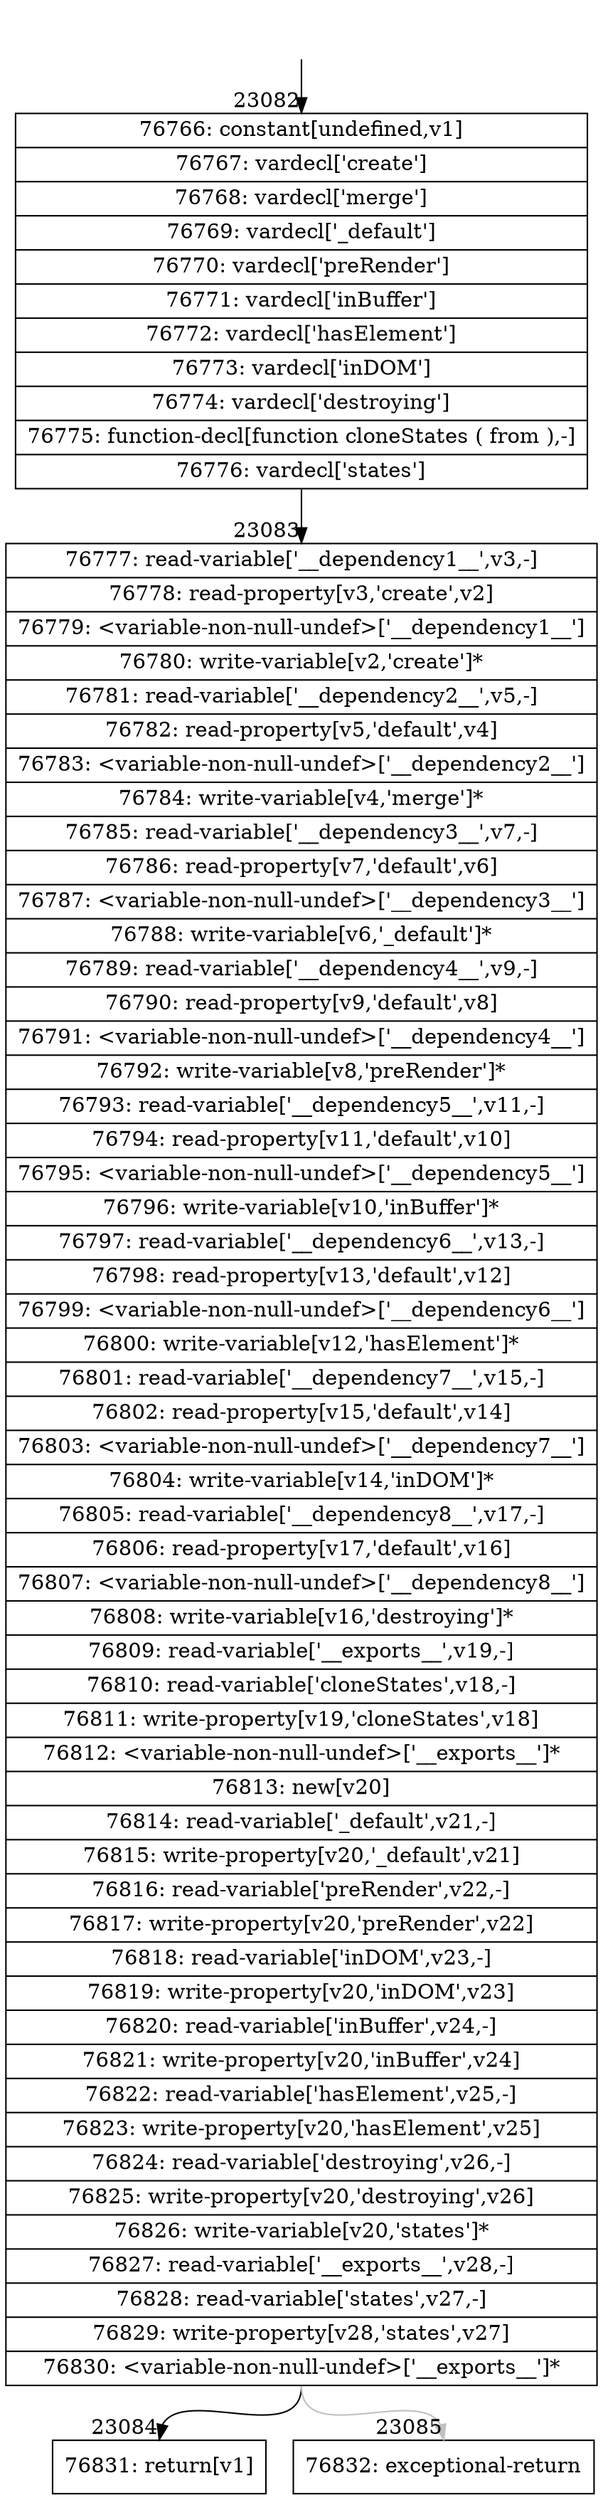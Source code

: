 digraph {
rankdir="TD"
BB_entry2005[shape=none,label=""];
BB_entry2005 -> BB23082 [tailport=s, headport=n, headlabel="    23082"]
BB23082 [shape=record label="{76766: constant[undefined,v1]|76767: vardecl['create']|76768: vardecl['merge']|76769: vardecl['_default']|76770: vardecl['preRender']|76771: vardecl['inBuffer']|76772: vardecl['hasElement']|76773: vardecl['inDOM']|76774: vardecl['destroying']|76775: function-decl[function cloneStates ( from ),-]|76776: vardecl['states']}" ] 
BB23082 -> BB23083 [tailport=s, headport=n, headlabel="      23083"]
BB23083 [shape=record label="{76777: read-variable['__dependency1__',v3,-]|76778: read-property[v3,'create',v2]|76779: \<variable-non-null-undef\>['__dependency1__']|76780: write-variable[v2,'create']*|76781: read-variable['__dependency2__',v5,-]|76782: read-property[v5,'default',v4]|76783: \<variable-non-null-undef\>['__dependency2__']|76784: write-variable[v4,'merge']*|76785: read-variable['__dependency3__',v7,-]|76786: read-property[v7,'default',v6]|76787: \<variable-non-null-undef\>['__dependency3__']|76788: write-variable[v6,'_default']*|76789: read-variable['__dependency4__',v9,-]|76790: read-property[v9,'default',v8]|76791: \<variable-non-null-undef\>['__dependency4__']|76792: write-variable[v8,'preRender']*|76793: read-variable['__dependency5__',v11,-]|76794: read-property[v11,'default',v10]|76795: \<variable-non-null-undef\>['__dependency5__']|76796: write-variable[v10,'inBuffer']*|76797: read-variable['__dependency6__',v13,-]|76798: read-property[v13,'default',v12]|76799: \<variable-non-null-undef\>['__dependency6__']|76800: write-variable[v12,'hasElement']*|76801: read-variable['__dependency7__',v15,-]|76802: read-property[v15,'default',v14]|76803: \<variable-non-null-undef\>['__dependency7__']|76804: write-variable[v14,'inDOM']*|76805: read-variable['__dependency8__',v17,-]|76806: read-property[v17,'default',v16]|76807: \<variable-non-null-undef\>['__dependency8__']|76808: write-variable[v16,'destroying']*|76809: read-variable['__exports__',v19,-]|76810: read-variable['cloneStates',v18,-]|76811: write-property[v19,'cloneStates',v18]|76812: \<variable-non-null-undef\>['__exports__']*|76813: new[v20]|76814: read-variable['_default',v21,-]|76815: write-property[v20,'_default',v21]|76816: read-variable['preRender',v22,-]|76817: write-property[v20,'preRender',v22]|76818: read-variable['inDOM',v23,-]|76819: write-property[v20,'inDOM',v23]|76820: read-variable['inBuffer',v24,-]|76821: write-property[v20,'inBuffer',v24]|76822: read-variable['hasElement',v25,-]|76823: write-property[v20,'hasElement',v25]|76824: read-variable['destroying',v26,-]|76825: write-property[v20,'destroying',v26]|76826: write-variable[v20,'states']*|76827: read-variable['__exports__',v28,-]|76828: read-variable['states',v27,-]|76829: write-property[v28,'states',v27]|76830: \<variable-non-null-undef\>['__exports__']*}" ] 
BB23083 -> BB23084 [tailport=s, headport=n, headlabel="      23084"]
BB23083 -> BB23085 [tailport=s, headport=n, color=gray, headlabel="      23085"]
BB23084 [shape=record label="{76831: return[v1]}" ] 
BB23085 [shape=record label="{76832: exceptional-return}" ] 
//#$~ 43149
}
